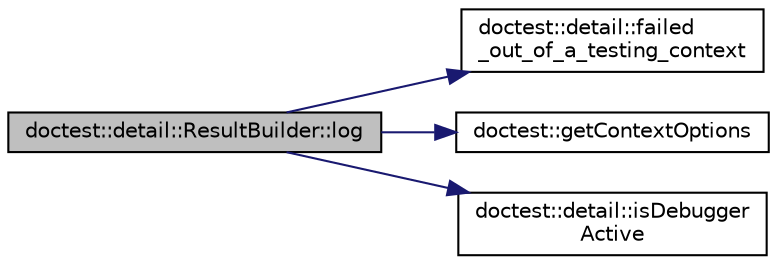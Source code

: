 digraph "doctest::detail::ResultBuilder::log"
{
 // LATEX_PDF_SIZE
  edge [fontname="Helvetica",fontsize="10",labelfontname="Helvetica",labelfontsize="10"];
  node [fontname="Helvetica",fontsize="10",shape=record];
  rankdir="LR";
  Node1 [label="doctest::detail::ResultBuilder::log",height=0.2,width=0.4,color="black", fillcolor="grey75", style="filled", fontcolor="black",tooltip=" "];
  Node1 -> Node2 [color="midnightblue",fontsize="10",style="solid"];
  Node2 [label="doctest::detail::failed\l_out_of_a_testing_context",height=0.2,width=0.4,color="black", fillcolor="white", style="filled",URL="$namespacedoctest_1_1detail.html#a0ff832be68bf666d856aefd539e1ce81",tooltip=" "];
  Node1 -> Node3 [color="midnightblue",fontsize="10",style="solid"];
  Node3 [label="doctest::getContextOptions",height=0.2,width=0.4,color="black", fillcolor="white", style="filled",URL="$namespacedoctest.html#a426c38f4b2561bf6cfb10a370bddc3da",tooltip=" "];
  Node1 -> Node4 [color="midnightblue",fontsize="10",style="solid"];
  Node4 [label="doctest::detail::isDebugger\lActive",height=0.2,width=0.4,color="black", fillcolor="white", style="filled",URL="$namespacedoctest_1_1detail.html#a013828c4e677241cc26aeea33f762710",tooltip=" "];
}
